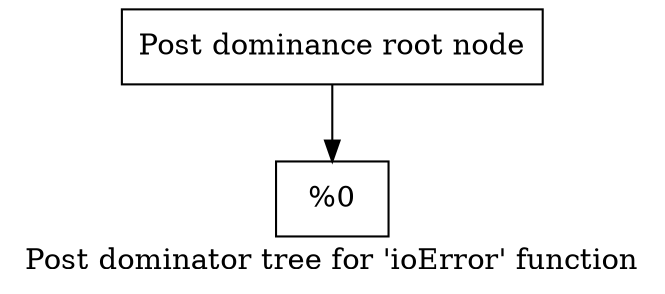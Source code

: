 digraph "Post dominator tree for 'ioError' function" {
	label="Post dominator tree for 'ioError' function";

	Node0xfb59c0 [shape=record,label="{Post dominance root node}"];
	Node0xfb59c0 -> Node0x1358b40;
	Node0x1358b40 [shape=record,label="{%0}"];
}
